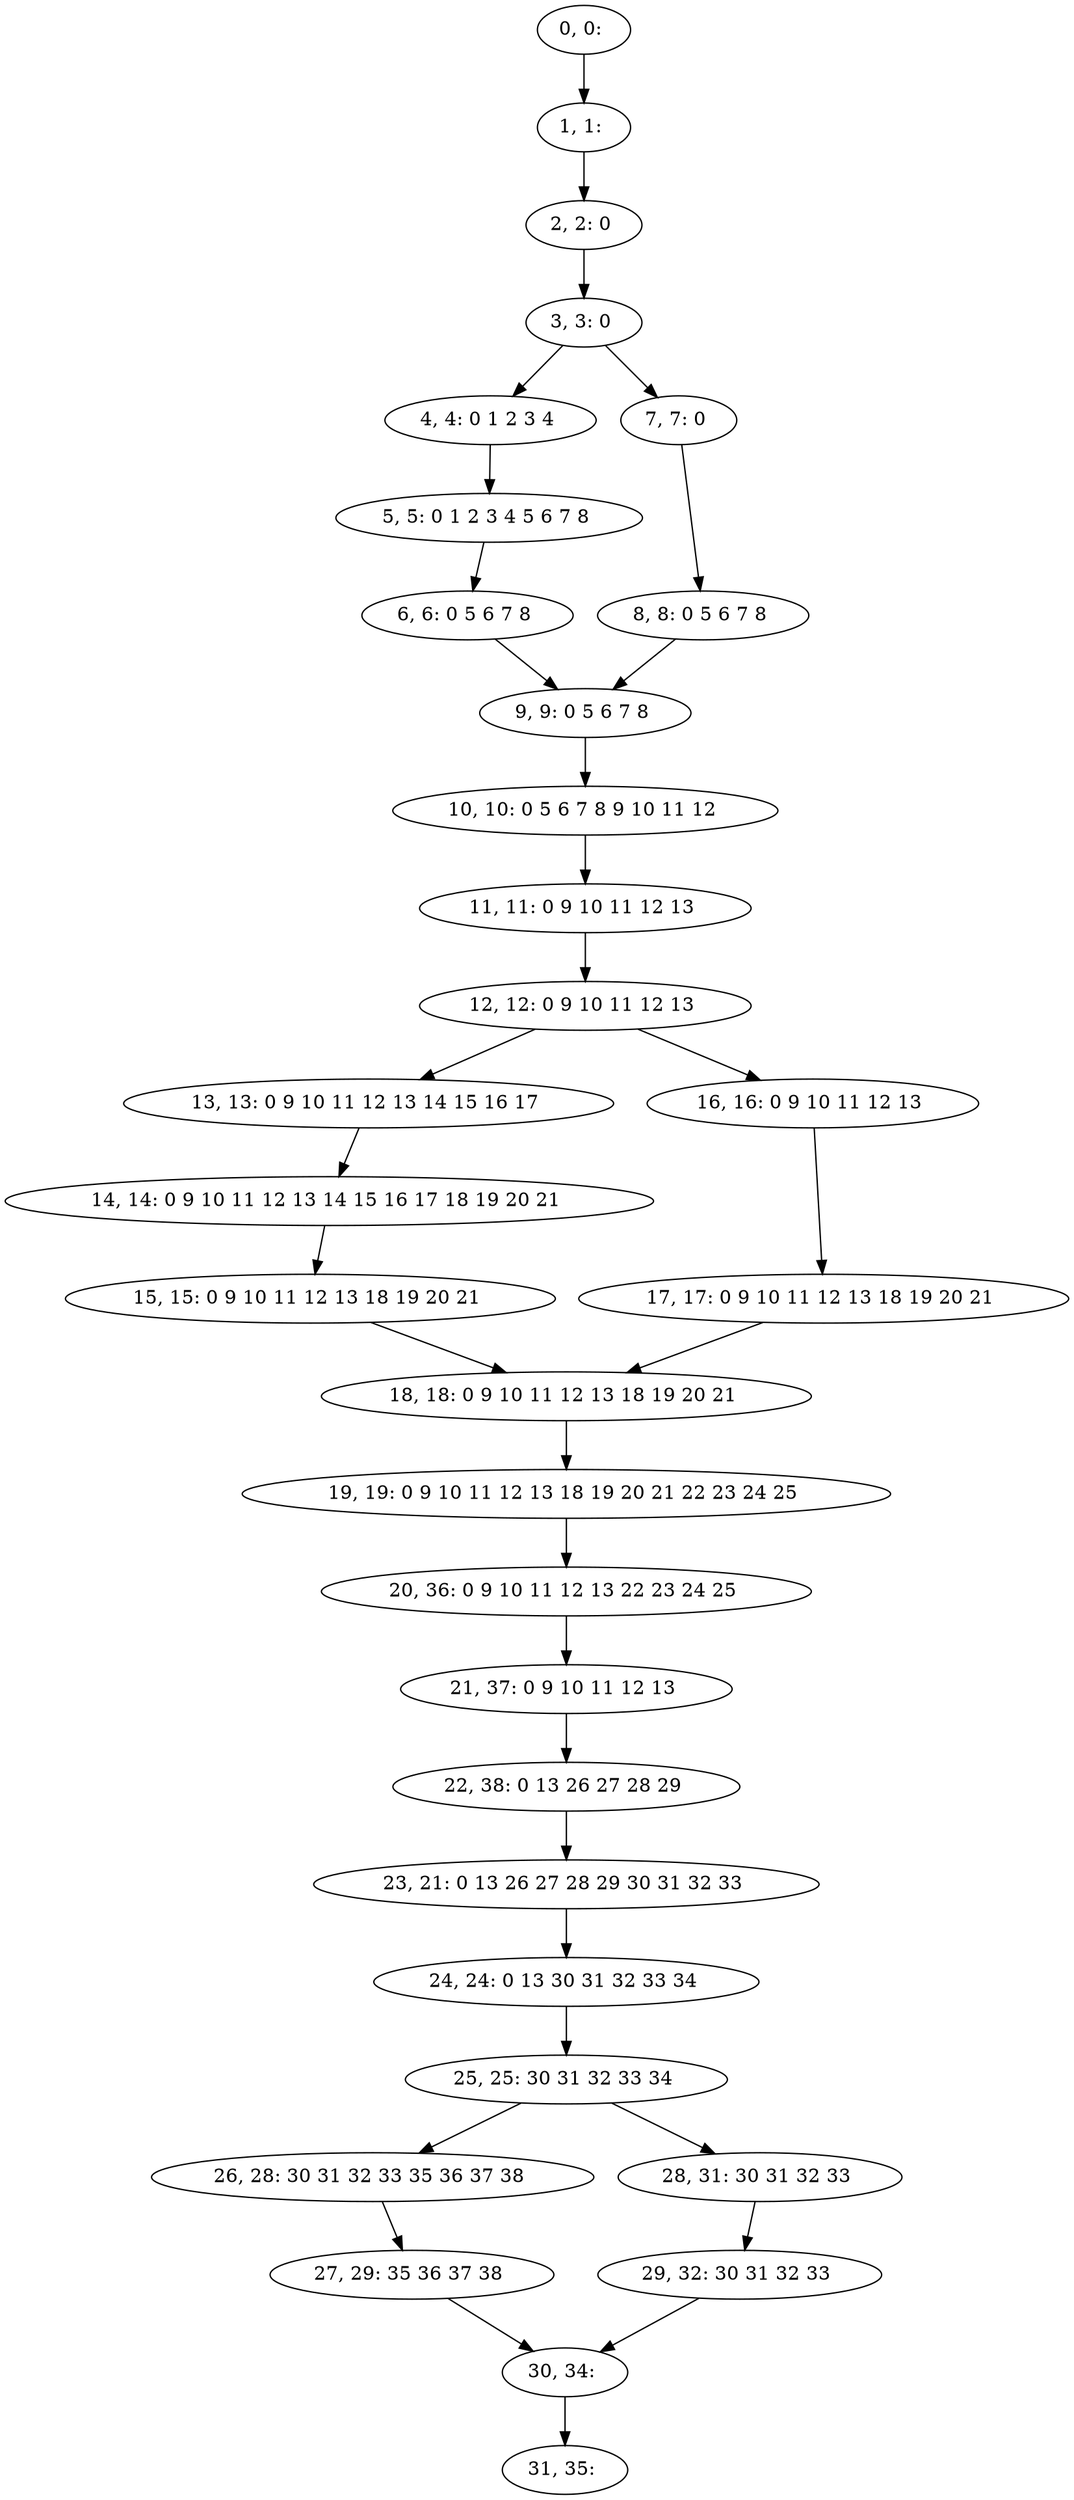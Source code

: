 digraph G {
0[label="0, 0: "];
1[label="1, 1: "];
2[label="2, 2: 0 "];
3[label="3, 3: 0 "];
4[label="4, 4: 0 1 2 3 4 "];
5[label="5, 5: 0 1 2 3 4 5 6 7 8 "];
6[label="6, 6: 0 5 6 7 8 "];
7[label="7, 7: 0 "];
8[label="8, 8: 0 5 6 7 8 "];
9[label="9, 9: 0 5 6 7 8 "];
10[label="10, 10: 0 5 6 7 8 9 10 11 12 "];
11[label="11, 11: 0 9 10 11 12 13 "];
12[label="12, 12: 0 9 10 11 12 13 "];
13[label="13, 13: 0 9 10 11 12 13 14 15 16 17 "];
14[label="14, 14: 0 9 10 11 12 13 14 15 16 17 18 19 20 21 "];
15[label="15, 15: 0 9 10 11 12 13 18 19 20 21 "];
16[label="16, 16: 0 9 10 11 12 13 "];
17[label="17, 17: 0 9 10 11 12 13 18 19 20 21 "];
18[label="18, 18: 0 9 10 11 12 13 18 19 20 21 "];
19[label="19, 19: 0 9 10 11 12 13 18 19 20 21 22 23 24 25 "];
20[label="20, 36: 0 9 10 11 12 13 22 23 24 25 "];
21[label="21, 37: 0 9 10 11 12 13 "];
22[label="22, 38: 0 13 26 27 28 29 "];
23[label="23, 21: 0 13 26 27 28 29 30 31 32 33 "];
24[label="24, 24: 0 13 30 31 32 33 34 "];
25[label="25, 25: 30 31 32 33 34 "];
26[label="26, 28: 30 31 32 33 35 36 37 38 "];
27[label="27, 29: 35 36 37 38 "];
28[label="28, 31: 30 31 32 33 "];
29[label="29, 32: 30 31 32 33 "];
30[label="30, 34: "];
31[label="31, 35: "];
0->1 ;
1->2 ;
2->3 ;
3->4 ;
3->7 ;
4->5 ;
5->6 ;
6->9 ;
7->8 ;
8->9 ;
9->10 ;
10->11 ;
11->12 ;
12->13 ;
12->16 ;
13->14 ;
14->15 ;
15->18 ;
16->17 ;
17->18 ;
18->19 ;
19->20 ;
20->21 ;
21->22 ;
22->23 ;
23->24 ;
24->25 ;
25->26 ;
25->28 ;
26->27 ;
27->30 ;
28->29 ;
29->30 ;
30->31 ;
}
